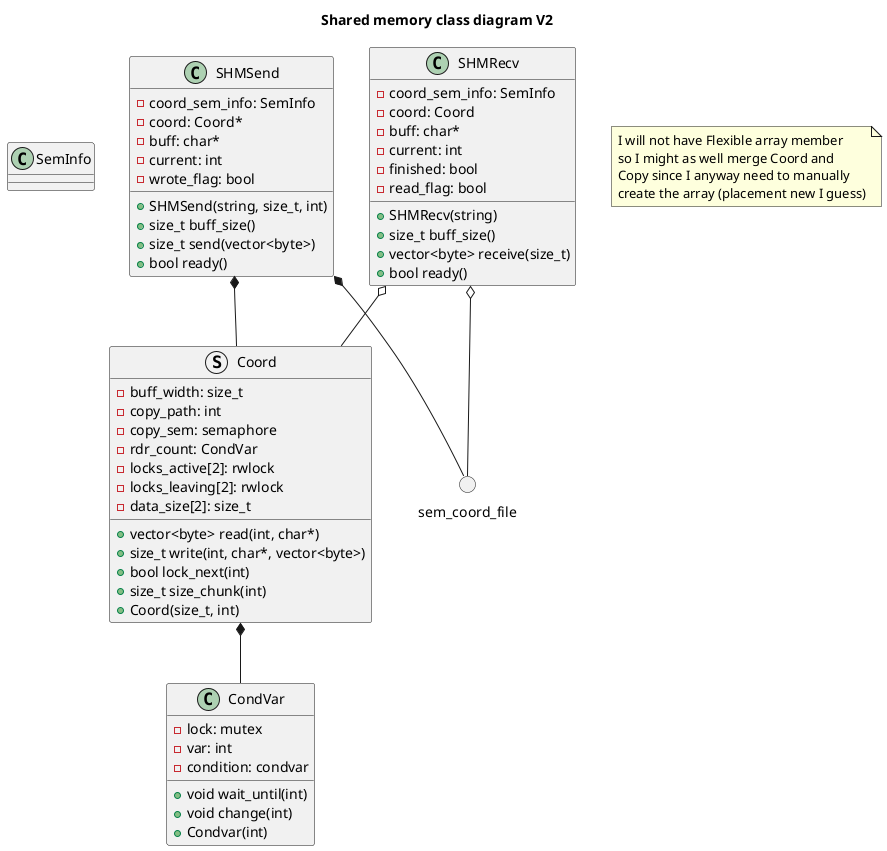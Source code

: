 @startuml shm_class
!pragma teoz true
title "Shared memory class diagram V2"

class SemInfo {}

class SHMSend {
  - coord_sem_info: SemInfo
  - coord: Coord*
  - buff: char*
  - current: int
  - wrote_flag: bool
  + SHMSend(string, size_t, int)
  + size_t buff_size()
  + size_t send(vector<byte>)
  + bool ready()
}

class SHMRecv {
  - coord_sem_info: SemInfo
  - coord: Coord
  - buff: char*
  - current: int
  - finished: bool
  - read_flag: bool
  + SHMRecv(string)
  + size_t buff_size()
  + vector<byte> receive(size_t)
  + bool ready()
}

struct Coord {
  - buff_width: size_t
  - copy_path: int
  - copy_sem: semaphore
  - rdr_count: CondVar
  - locks_active[2]: rwlock
  - locks_leaving[2]: rwlock
  - data_size[2]: size_t
  + vector<byte> read(int, char*)
  + size_t write(int, char*, vector<byte>)
  + bool lock_next(int)
  + size_t size_chunk(int)
  + Coord(size_t, int)
}

() sem_coord_file as scrd

class CondVar {
  - lock: mutex
  - var: int
  - condition: condvar
  + void wait_until(int)
  + void change(int)
  + Condvar(int)
}

note as N1
I will not have Flexible array member 
so I might as well merge Coord and
Copy since I anyway need to manually
create the array (placement new I guess)
end note

SHMSend *-- scrd
SHMRecv o-- scrd

SHMSend *-- Coord
SHMRecv o-- Coord

Coord *-- CondVar

@enduml